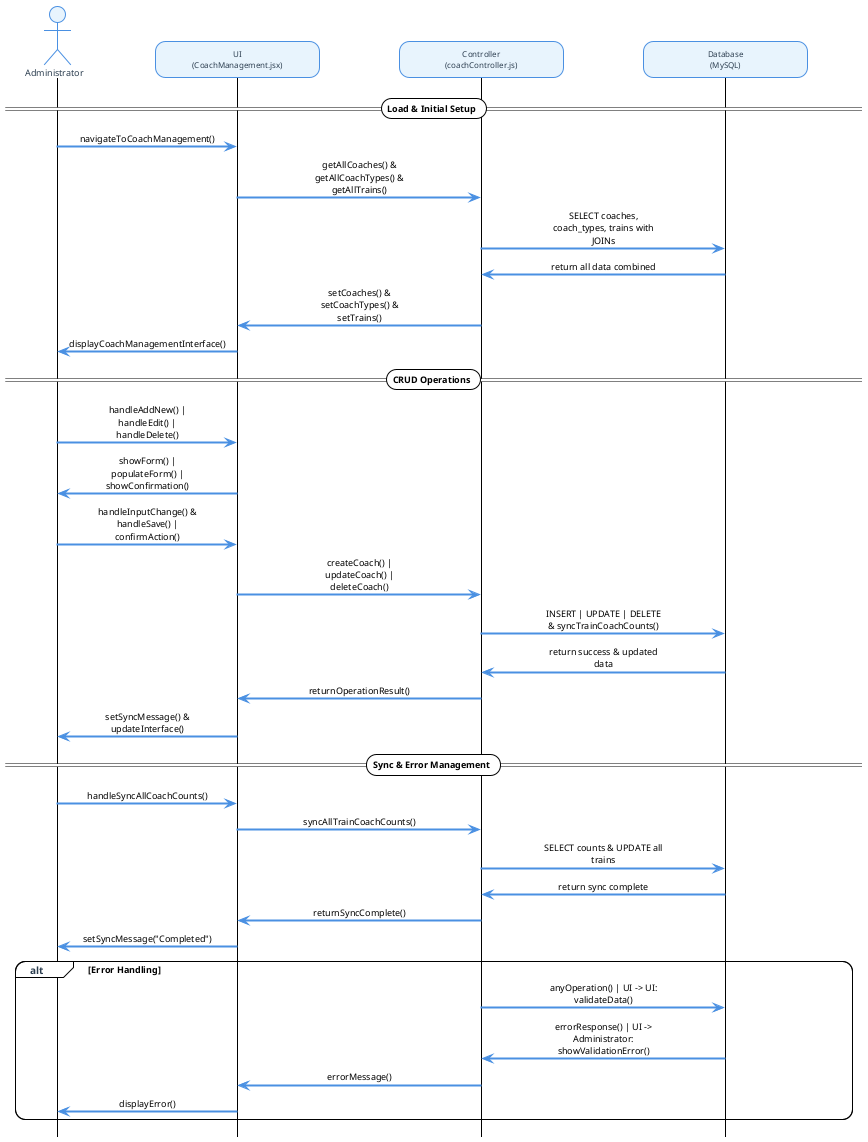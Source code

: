@startuml ModifyCoaches
!theme plain
hide footbox
skinparam sequenceArrowThickness 2
skinparam roundcorner 20
skinparam maxmessagesize 120
skinparam ParticipantPadding 40
skinparam BoxPadding 20

' Make diagram much wider and shorter
skinparam minClassWidth 150
skinparam participant {
    Padding 35
}
skinparam sequenceMessageAlign center

' Font settings
skinparam defaultFontName Signika
skinparam defaultFontSize 9

' Actor styling
skinparam actor {
    BackgroundColor #E8F4FD
    BorderColor #4A90E2
    FontColor #2C3E50
    FontSize 9
}

' Participant styling
skinparam participant {
    BackgroundColor #E8F4FD
    BorderColor #4A90E2
    FontColor #2C3E50
    FontSize 8
}

' Arrow styling
skinparam sequence {
    ArrowColor #4A90E2
    MessageAlignment center
    GroupHeaderFontSize 10
    GroupHeaderFontColor #2C3E50
}

actor Administrator
participant "UI\n(CoachManagement.jsx)" as UI
participant "Controller\n(coachController.js)" as Controller
participant "Database\n(MySQL)" as DB

== Load & Initial Setup ==
Administrator -> UI: navigateToCoachManagement()
UI -> Controller: getAllCoaches() & getAllCoachTypes() & getAllTrains()
Controller -> DB: SELECT coaches, coach_types, trains with JOINs
DB -> Controller: return all data combined
Controller -> UI: setCoaches() & setCoachTypes() & setTrains()
UI -> Administrator: displayCoachManagementInterface()

== CRUD Operations ==
Administrator -> UI: handleAddNew() | handleEdit() | handleDelete()
UI -> Administrator: showForm() | populateForm() | showConfirmation()
Administrator -> UI: handleInputChange() & handleSave() | confirmAction()
UI -> Controller: createCoach() | updateCoach() | deleteCoach()
Controller -> DB: INSERT | UPDATE | DELETE & syncTrainCoachCounts()
DB -> Controller: return success & updated data
Controller -> UI: returnOperationResult()
UI -> Administrator: setSyncMessage() & updateInterface()

== Sync & Error Management ==
Administrator -> UI: handleSyncAllCoachCounts()
UI -> Controller: syncAllTrainCoachCounts()
Controller -> DB: SELECT counts & UPDATE all trains
DB -> Controller: return sync complete
Controller -> UI: returnSyncComplete()
UI -> Administrator: setSyncMessage("Completed")

alt Error Handling
    Controller -> DB: anyOperation() | UI -> UI: validateData()
    DB -> Controller: errorResponse() | UI -> Administrator: showValidationError()
    Controller -> UI: errorMessage()
    UI -> Administrator: displayError()
end

@enduml